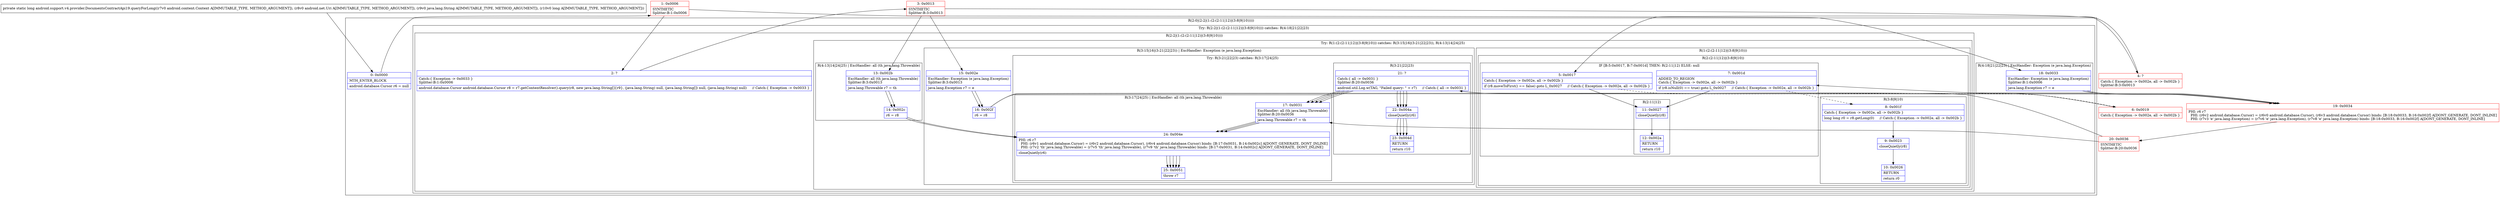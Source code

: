 digraph "CFG forandroid.support.v4.provider.DocumentsContractApi19.queryForLong(Landroid\/content\/Context;Landroid\/net\/Uri;Ljava\/lang\/String;J)J" {
subgraph cluster_Region_1129603057 {
label = "R(2:0|(2:2|(1:(2:(2:11|12)|(3:8|9|10)))))";
node [shape=record,color=blue];
Node_0 [shape=record,label="{0\:\ 0x0000|MTH_ENTER_BLOCK\l|android.database.Cursor r6 = null\l}"];
subgraph cluster_TryCatchRegion_840423302 {
label = "Try: R(2:2|(1:(2:(2:11|12)|(3:8|9|10)))) catches: R(4:18|21|22|23)";
node [shape=record,color=blue];
subgraph cluster_Region_997690967 {
label = "R(2:2|(1:(2:(2:11|12)|(3:8|9|10))))";
node [shape=record,color=blue];
Node_2 [shape=record,label="{2\:\ ?|Catch:\{ Exception \-\> 0x0033 \}\lSplitter:B:1:0x0006\l|android.database.Cursor android.database.Cursor r8 = r7.getContentResolver().query(r8, new java.lang.String[]\{r9\}, (java.lang.String) null, (java.lang.String[]) null, (java.lang.String) null)     \/\/ Catch:\{ Exception \-\> 0x0033 \}\l}"];
subgraph cluster_TryCatchRegion_1677212133 {
label = "Try: R(1:(2:(2:11|12)|(3:8|9|10))) catches: R(3:15|16|(3:21|22|23)), R(4:13|14|24|25)";
node [shape=record,color=blue];
subgraph cluster_Region_1842223946 {
label = "R(1:(2:(2:11|12)|(3:8|9|10)))";
node [shape=record,color=blue];
subgraph cluster_Region_62693740 {
label = "R(2:(2:11|12)|(3:8|9|10))";
node [shape=record,color=blue];
subgraph cluster_IfRegion_469027543 {
label = "IF [B:5:0x0017, B:7:0x001d] THEN: R(2:11|12) ELSE: null";
node [shape=record,color=blue];
Node_5 [shape=record,label="{5\:\ 0x0017|Catch:\{ Exception \-\> 0x002e, all \-\> 0x002b \}\l|if (r8.moveToFirst() == false) goto L_0x0027     \/\/ Catch:\{ Exception \-\> 0x002e, all \-\> 0x002b \}\l}"];
Node_7 [shape=record,label="{7\:\ 0x001d|ADDED_TO_REGION\lCatch:\{ Exception \-\> 0x002e, all \-\> 0x002b \}\l|if (r8.isNull(0) == true) goto L_0x0027     \/\/ Catch:\{ Exception \-\> 0x002e, all \-\> 0x002b \}\l}"];
subgraph cluster_Region_167138954 {
label = "R(2:11|12)";
node [shape=record,color=blue];
Node_11 [shape=record,label="{11\:\ 0x0027|closeQuietly(r8)\l}"];
Node_12 [shape=record,label="{12\:\ 0x002a|RETURN\l|return r10\l}"];
}
}
subgraph cluster_Region_897651501 {
label = "R(3:8|9|10)";
node [shape=record,color=blue];
Node_8 [shape=record,label="{8\:\ 0x001f|Catch:\{ Exception \-\> 0x002e, all \-\> 0x002b \}\l|long long r0 = r8.getLong(0)     \/\/ Catch:\{ Exception \-\> 0x002e, all \-\> 0x002b \}\l}"];
Node_9 [shape=record,label="{9\:\ 0x0023|closeQuietly(r8)\l}"];
Node_10 [shape=record,label="{10\:\ 0x0026|RETURN\l|return r0\l}"];
}
}
}
subgraph cluster_Region_275614078 {
label = "R(3:15|16|(3:21|22|23)) | ExcHandler: Exception (e java.lang.Exception)\l";
node [shape=record,color=blue];
Node_15 [shape=record,label="{15\:\ 0x002e|ExcHandler: Exception (e java.lang.Exception)\lSplitter:B:3:0x0013\l|java.lang.Exception r7 = e\l}"];
Node_16 [shape=record,label="{16\:\ 0x002f|r6 = r8\l}"];
subgraph cluster_TryCatchRegion_261877114 {
label = "Try: R(3:21|22|23) catches: R(3:17|24|25)";
node [shape=record,color=blue];
subgraph cluster_Region_2045607868 {
label = "R(3:21|22|23)";
node [shape=record,color=blue];
Node_21 [shape=record,label="{21\:\ ?|Catch:\{ all \-\> 0x0031 \}\lSplitter:B:20:0x0036\l|android.util.Log.w(TAG, \"Failed query: \" + r7)     \/\/ Catch:\{ all \-\> 0x0031 \}\l}"];
Node_22 [shape=record,label="{22\:\ 0x004a|closeQuietly(r6)\l}"];
Node_23 [shape=record,label="{23\:\ 0x004d|RETURN\l|return r10\l}"];
}
subgraph cluster_Region_413601934 {
label = "R(3:17|24|25) | ExcHandler: all (th java.lang.Throwable)\l";
node [shape=record,color=blue];
Node_17 [shape=record,label="{17\:\ 0x0031|ExcHandler: all (th java.lang.Throwable)\lSplitter:B:20:0x0036\l|java.lang.Throwable r7 = th\l}"];
Node_24 [shape=record,label="{24\:\ 0x004e|PHI: r6 r7 \l  PHI: (r6v1 android.database.Cursor) = (r6v2 android.database.Cursor), (r6v4 android.database.Cursor) binds: [B:17:0x0031, B:14:0x002c] A[DONT_GENERATE, DONT_INLINE]\l  PHI: (r7v2 'th' java.lang.Throwable) = (r7v5 'th' java.lang.Throwable), (r7v9 'th' java.lang.Throwable) binds: [B:17:0x0031, B:14:0x002c] A[DONT_GENERATE, DONT_INLINE]\l|closeQuietly(r6)\l}"];
Node_25 [shape=record,label="{25\:\ 0x0051|throw r7\l}"];
}
}
}
subgraph cluster_Region_42438456 {
label = "R(4:13|14|24|25) | ExcHandler: all (th java.lang.Throwable)\l";
node [shape=record,color=blue];
Node_13 [shape=record,label="{13\:\ 0x002b|ExcHandler: all (th java.lang.Throwable)\lSplitter:B:3:0x0013\l|java.lang.Throwable r7 = th\l}"];
Node_14 [shape=record,label="{14\:\ 0x002c|r6 = r8\l}"];
Node_24 [shape=record,label="{24\:\ 0x004e|PHI: r6 r7 \l  PHI: (r6v1 android.database.Cursor) = (r6v2 android.database.Cursor), (r6v4 android.database.Cursor) binds: [B:17:0x0031, B:14:0x002c] A[DONT_GENERATE, DONT_INLINE]\l  PHI: (r7v2 'th' java.lang.Throwable) = (r7v5 'th' java.lang.Throwable), (r7v9 'th' java.lang.Throwable) binds: [B:17:0x0031, B:14:0x002c] A[DONT_GENERATE, DONT_INLINE]\l|closeQuietly(r6)\l}"];
Node_25 [shape=record,label="{25\:\ 0x0051|throw r7\l}"];
}
}
}
subgraph cluster_Region_87502726 {
label = "R(4:18|21|22|23) | ExcHandler: Exception (e java.lang.Exception)\l";
node [shape=record,color=blue];
Node_18 [shape=record,label="{18\:\ 0x0033|ExcHandler: Exception (e java.lang.Exception)\lSplitter:B:1:0x0006\l|java.lang.Exception r7 = e\l}"];
Node_21 [shape=record,label="{21\:\ ?|Catch:\{ all \-\> 0x0031 \}\lSplitter:B:20:0x0036\l|android.util.Log.w(TAG, \"Failed query: \" + r7)     \/\/ Catch:\{ all \-\> 0x0031 \}\l}"];
Node_22 [shape=record,label="{22\:\ 0x004a|closeQuietly(r6)\l}"];
Node_23 [shape=record,label="{23\:\ 0x004d|RETURN\l|return r10\l}"];
}
}
}
subgraph cluster_Region_87502726 {
label = "R(4:18|21|22|23) | ExcHandler: Exception (e java.lang.Exception)\l";
node [shape=record,color=blue];
Node_18 [shape=record,label="{18\:\ 0x0033|ExcHandler: Exception (e java.lang.Exception)\lSplitter:B:1:0x0006\l|java.lang.Exception r7 = e\l}"];
Node_21 [shape=record,label="{21\:\ ?|Catch:\{ all \-\> 0x0031 \}\lSplitter:B:20:0x0036\l|android.util.Log.w(TAG, \"Failed query: \" + r7)     \/\/ Catch:\{ all \-\> 0x0031 \}\l}"];
Node_22 [shape=record,label="{22\:\ 0x004a|closeQuietly(r6)\l}"];
Node_23 [shape=record,label="{23\:\ 0x004d|RETURN\l|return r10\l}"];
}
subgraph cluster_Region_413601934 {
label = "R(3:17|24|25) | ExcHandler: all (th java.lang.Throwable)\l";
node [shape=record,color=blue];
Node_17 [shape=record,label="{17\:\ 0x0031|ExcHandler: all (th java.lang.Throwable)\lSplitter:B:20:0x0036\l|java.lang.Throwable r7 = th\l}"];
Node_24 [shape=record,label="{24\:\ 0x004e|PHI: r6 r7 \l  PHI: (r6v1 android.database.Cursor) = (r6v2 android.database.Cursor), (r6v4 android.database.Cursor) binds: [B:17:0x0031, B:14:0x002c] A[DONT_GENERATE, DONT_INLINE]\l  PHI: (r7v2 'th' java.lang.Throwable) = (r7v5 'th' java.lang.Throwable), (r7v9 'th' java.lang.Throwable) binds: [B:17:0x0031, B:14:0x002c] A[DONT_GENERATE, DONT_INLINE]\l|closeQuietly(r6)\l}"];
Node_25 [shape=record,label="{25\:\ 0x0051|throw r7\l}"];
}
subgraph cluster_Region_275614078 {
label = "R(3:15|16|(3:21|22|23)) | ExcHandler: Exception (e java.lang.Exception)\l";
node [shape=record,color=blue];
Node_15 [shape=record,label="{15\:\ 0x002e|ExcHandler: Exception (e java.lang.Exception)\lSplitter:B:3:0x0013\l|java.lang.Exception r7 = e\l}"];
Node_16 [shape=record,label="{16\:\ 0x002f|r6 = r8\l}"];
subgraph cluster_TryCatchRegion_261877114 {
label = "Try: R(3:21|22|23) catches: R(3:17|24|25)";
node [shape=record,color=blue];
subgraph cluster_Region_2045607868 {
label = "R(3:21|22|23)";
node [shape=record,color=blue];
Node_21 [shape=record,label="{21\:\ ?|Catch:\{ all \-\> 0x0031 \}\lSplitter:B:20:0x0036\l|android.util.Log.w(TAG, \"Failed query: \" + r7)     \/\/ Catch:\{ all \-\> 0x0031 \}\l}"];
Node_22 [shape=record,label="{22\:\ 0x004a|closeQuietly(r6)\l}"];
Node_23 [shape=record,label="{23\:\ 0x004d|RETURN\l|return r10\l}"];
}
subgraph cluster_Region_413601934 {
label = "R(3:17|24|25) | ExcHandler: all (th java.lang.Throwable)\l";
node [shape=record,color=blue];
Node_17 [shape=record,label="{17\:\ 0x0031|ExcHandler: all (th java.lang.Throwable)\lSplitter:B:20:0x0036\l|java.lang.Throwable r7 = th\l}"];
Node_24 [shape=record,label="{24\:\ 0x004e|PHI: r6 r7 \l  PHI: (r6v1 android.database.Cursor) = (r6v2 android.database.Cursor), (r6v4 android.database.Cursor) binds: [B:17:0x0031, B:14:0x002c] A[DONT_GENERATE, DONT_INLINE]\l  PHI: (r7v2 'th' java.lang.Throwable) = (r7v5 'th' java.lang.Throwable), (r7v9 'th' java.lang.Throwable) binds: [B:17:0x0031, B:14:0x002c] A[DONT_GENERATE, DONT_INLINE]\l|closeQuietly(r6)\l}"];
Node_25 [shape=record,label="{25\:\ 0x0051|throw r7\l}"];
}
}
}
subgraph cluster_Region_42438456 {
label = "R(4:13|14|24|25) | ExcHandler: all (th java.lang.Throwable)\l";
node [shape=record,color=blue];
Node_13 [shape=record,label="{13\:\ 0x002b|ExcHandler: all (th java.lang.Throwable)\lSplitter:B:3:0x0013\l|java.lang.Throwable r7 = th\l}"];
Node_14 [shape=record,label="{14\:\ 0x002c|r6 = r8\l}"];
Node_24 [shape=record,label="{24\:\ 0x004e|PHI: r6 r7 \l  PHI: (r6v1 android.database.Cursor) = (r6v2 android.database.Cursor), (r6v4 android.database.Cursor) binds: [B:17:0x0031, B:14:0x002c] A[DONT_GENERATE, DONT_INLINE]\l  PHI: (r7v2 'th' java.lang.Throwable) = (r7v5 'th' java.lang.Throwable), (r7v9 'th' java.lang.Throwable) binds: [B:17:0x0031, B:14:0x002c] A[DONT_GENERATE, DONT_INLINE]\l|closeQuietly(r6)\l}"];
Node_25 [shape=record,label="{25\:\ 0x0051|throw r7\l}"];
}
Node_1 [shape=record,color=red,label="{1\:\ 0x0006|SYNTHETIC\lSplitter:B:1:0x0006\l}"];
Node_3 [shape=record,color=red,label="{3\:\ 0x0013|SYNTHETIC\lSplitter:B:3:0x0013\l}"];
Node_4 [shape=record,color=red,label="{4\:\ ?|Catch:\{ Exception \-\> 0x002e, all \-\> 0x002b \}\lSplitter:B:3:0x0013\l}"];
Node_6 [shape=record,color=red,label="{6\:\ 0x0019|Catch:\{ Exception \-\> 0x002e, all \-\> 0x002b \}\l}"];
Node_19 [shape=record,color=red,label="{19\:\ 0x0034|PHI: r6 r7 \l  PHI: (r6v2 android.database.Cursor) = (r6v0 android.database.Cursor), (r6v3 android.database.Cursor) binds: [B:18:0x0033, B:16:0x002f] A[DONT_GENERATE, DONT_INLINE]\l  PHI: (r7v3 'e' java.lang.Exception) = (r7v6 'e' java.lang.Exception), (r7v8 'e' java.lang.Exception) binds: [B:18:0x0033, B:16:0x002f] A[DONT_GENERATE, DONT_INLINE]\l}"];
Node_20 [shape=record,color=red,label="{20\:\ 0x0036|SYNTHETIC\lSplitter:B:20:0x0036\l}"];
MethodNode[shape=record,label="{private static long android.support.v4.provider.DocumentsContractApi19.queryForLong((r7v0 android.content.Context A[IMMUTABLE_TYPE, METHOD_ARGUMENT]), (r8v0 android.net.Uri A[IMMUTABLE_TYPE, METHOD_ARGUMENT]), (r9v0 java.lang.String A[IMMUTABLE_TYPE, METHOD_ARGUMENT]), (r10v0 long A[IMMUTABLE_TYPE, METHOD_ARGUMENT])) }"];
MethodNode -> Node_0;
Node_0 -> Node_1;
Node_2 -> Node_3;
Node_5 -> Node_6[style=dashed];
Node_5 -> Node_11;
Node_7 -> Node_8[style=dashed];
Node_7 -> Node_11;
Node_11 -> Node_12;
Node_8 -> Node_9;
Node_9 -> Node_10;
Node_15 -> Node_16;
Node_16 -> Node_19;
Node_21 -> Node_22;
Node_21 -> Node_17;
Node_22 -> Node_23;
Node_17 -> Node_24;
Node_24 -> Node_25;
Node_13 -> Node_14;
Node_14 -> Node_24;
Node_24 -> Node_25;
Node_18 -> Node_19;
Node_21 -> Node_22;
Node_21 -> Node_17;
Node_22 -> Node_23;
Node_18 -> Node_19;
Node_21 -> Node_22;
Node_21 -> Node_17;
Node_22 -> Node_23;
Node_17 -> Node_24;
Node_24 -> Node_25;
Node_15 -> Node_16;
Node_16 -> Node_19;
Node_21 -> Node_22;
Node_21 -> Node_17;
Node_22 -> Node_23;
Node_17 -> Node_24;
Node_24 -> Node_25;
Node_13 -> Node_14;
Node_14 -> Node_24;
Node_24 -> Node_25;
Node_1 -> Node_2;
Node_1 -> Node_18;
Node_3 -> Node_4;
Node_3 -> Node_15;
Node_3 -> Node_13;
Node_4 -> Node_5;
Node_6 -> Node_7;
Node_19 -> Node_20;
Node_20 -> Node_21;
Node_20 -> Node_17;
}

